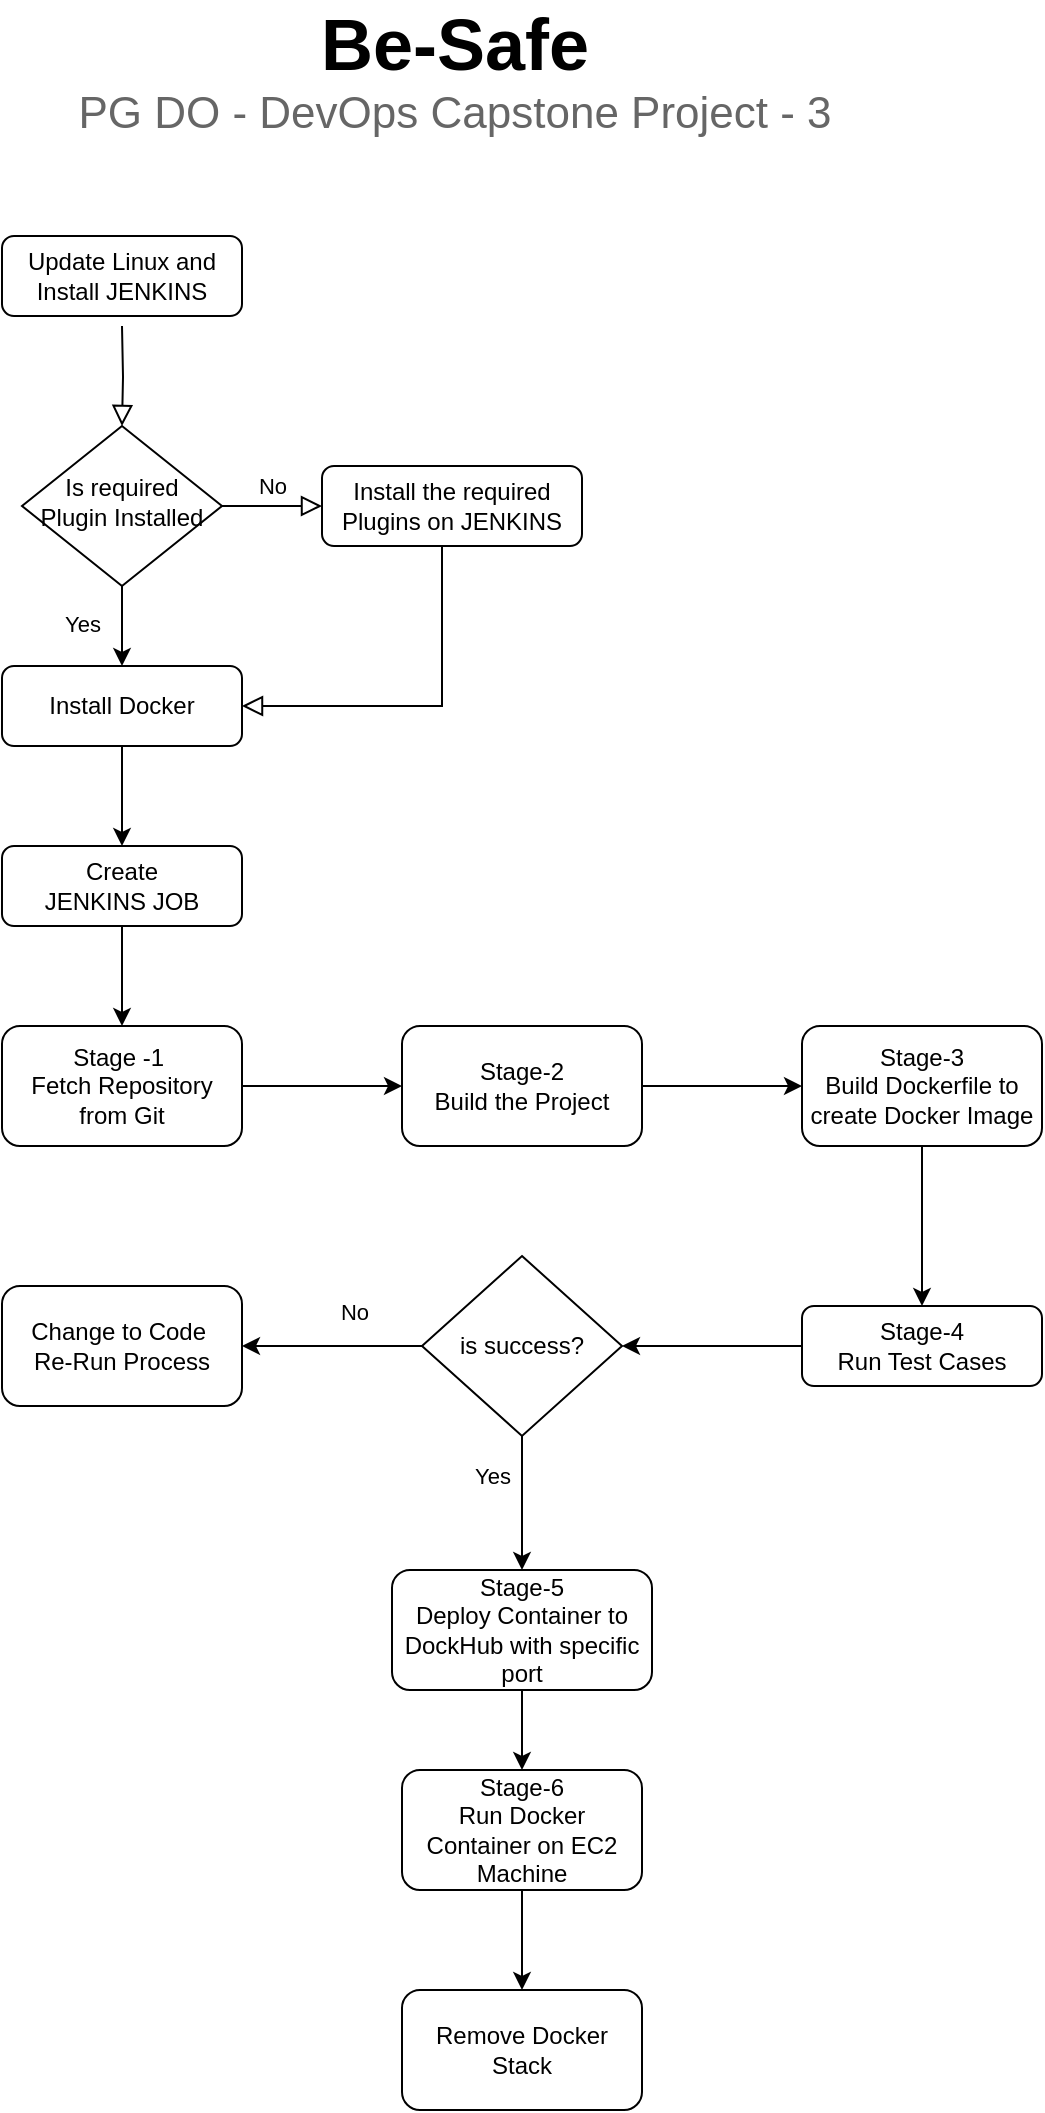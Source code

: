 <mxfile version="17.4.6" type="github">
  <diagram id="C5RBs43oDa-KdzZeNtuy" name="Page-1">
    <mxGraphModel dx="1298" dy="893" grid="1" gridSize="10" guides="1" tooltips="1" connect="1" arrows="1" fold="1" page="1" pageScale="1" pageWidth="827" pageHeight="1169" math="0" shadow="0">
      <root>
        <mxCell id="WIyWlLk6GJQsqaUBKTNV-0" />
        <mxCell id="WIyWlLk6GJQsqaUBKTNV-1" parent="WIyWlLk6GJQsqaUBKTNV-0" />
        <mxCell id="WIyWlLk6GJQsqaUBKTNV-2" value="" style="rounded=0;html=1;jettySize=auto;orthogonalLoop=1;fontSize=11;endArrow=block;endFill=0;endSize=8;strokeWidth=1;shadow=0;labelBackgroundColor=none;edgeStyle=orthogonalEdgeStyle;" parent="WIyWlLk6GJQsqaUBKTNV-1" target="WIyWlLk6GJQsqaUBKTNV-6" edge="1">
          <mxGeometry relative="1" as="geometry">
            <mxPoint x="224" y="208" as="sourcePoint" />
          </mxGeometry>
        </mxCell>
        <mxCell id="k4UAY15TrJow6UOpBrtI-6" value="Yes" style="edgeStyle=orthogonalEdgeStyle;rounded=0;orthogonalLoop=1;jettySize=auto;html=1;shadow=0;exitX=0.5;exitY=1;exitDx=0;exitDy=0;entryX=0.5;entryY=0;entryDx=0;entryDy=0;" edge="1" parent="WIyWlLk6GJQsqaUBKTNV-1" target="k4UAY15TrJow6UOpBrtI-5">
          <mxGeometry y="-20" relative="1" as="geometry">
            <mxPoint x="225" y="337" as="sourcePoint" />
            <mxPoint x="224" y="381" as="targetPoint" />
            <Array as="points">
              <mxPoint x="224" y="337" />
            </Array>
            <mxPoint as="offset" />
          </mxGeometry>
        </mxCell>
        <mxCell id="WIyWlLk6GJQsqaUBKTNV-3" value="Update Linux and Install JENKINS" style="rounded=1;whiteSpace=wrap;html=1;fontSize=12;glass=0;strokeWidth=1;shadow=0;" parent="WIyWlLk6GJQsqaUBKTNV-1" vertex="1">
          <mxGeometry x="164" y="163" width="120" height="40" as="geometry" />
        </mxCell>
        <mxCell id="WIyWlLk6GJQsqaUBKTNV-4" value="" style="rounded=0;html=1;jettySize=auto;orthogonalLoop=1;fontSize=11;endArrow=block;endFill=0;endSize=8;strokeWidth=1;shadow=0;labelBackgroundColor=none;edgeStyle=orthogonalEdgeStyle;entryX=1;entryY=0.5;entryDx=0;entryDy=0;exitX=0.5;exitY=1;exitDx=0;exitDy=0;" parent="WIyWlLk6GJQsqaUBKTNV-1" source="WIyWlLk6GJQsqaUBKTNV-7" target="k4UAY15TrJow6UOpBrtI-5" edge="1">
          <mxGeometry y="20" relative="1" as="geometry">
            <mxPoint as="offset" />
            <mxPoint x="284" y="398" as="targetPoint" />
            <Array as="points">
              <mxPoint x="384" y="398" />
            </Array>
          </mxGeometry>
        </mxCell>
        <mxCell id="WIyWlLk6GJQsqaUBKTNV-5" value="No" style="edgeStyle=orthogonalEdgeStyle;rounded=0;html=1;jettySize=auto;orthogonalLoop=1;fontSize=11;endArrow=block;endFill=0;endSize=8;strokeWidth=1;shadow=0;labelBackgroundColor=none;" parent="WIyWlLk6GJQsqaUBKTNV-1" source="WIyWlLk6GJQsqaUBKTNV-6" target="WIyWlLk6GJQsqaUBKTNV-7" edge="1">
          <mxGeometry y="10" relative="1" as="geometry">
            <mxPoint as="offset" />
          </mxGeometry>
        </mxCell>
        <mxCell id="WIyWlLk6GJQsqaUBKTNV-6" value="Is required Plugin Installed" style="rhombus;whiteSpace=wrap;html=1;shadow=0;fontFamily=Helvetica;fontSize=12;align=center;strokeWidth=1;spacing=6;spacingTop=-4;" parent="WIyWlLk6GJQsqaUBKTNV-1" vertex="1">
          <mxGeometry x="174" y="258" width="100" height="80" as="geometry" />
        </mxCell>
        <mxCell id="WIyWlLk6GJQsqaUBKTNV-7" value="Install the required Plugins on JENKINS" style="rounded=1;whiteSpace=wrap;html=1;fontSize=12;glass=0;strokeWidth=1;shadow=0;" parent="WIyWlLk6GJQsqaUBKTNV-1" vertex="1">
          <mxGeometry x="324" y="278" width="130" height="40" as="geometry" />
        </mxCell>
        <mxCell id="k4UAY15TrJow6UOpBrtI-4" value="" style="edgeStyle=orthogonalEdgeStyle;rounded=0;orthogonalLoop=1;jettySize=auto;html=1;shadow=0;" edge="1" parent="WIyWlLk6GJQsqaUBKTNV-1" source="WIyWlLk6GJQsqaUBKTNV-11" target="WIyWlLk6GJQsqaUBKTNV-12">
          <mxGeometry relative="1" as="geometry" />
        </mxCell>
        <mxCell id="WIyWlLk6GJQsqaUBKTNV-11" value="Create&lt;br&gt;JENKINS JOB" style="rounded=1;whiteSpace=wrap;html=1;fontSize=12;glass=0;strokeWidth=1;shadow=0;" parent="WIyWlLk6GJQsqaUBKTNV-1" vertex="1">
          <mxGeometry x="164" y="468" width="120" height="40" as="geometry" />
        </mxCell>
        <mxCell id="k4UAY15TrJow6UOpBrtI-12" value="" style="edgeStyle=orthogonalEdgeStyle;rounded=0;orthogonalLoop=1;jettySize=auto;html=1;shadow=0;" edge="1" parent="WIyWlLk6GJQsqaUBKTNV-1" source="WIyWlLk6GJQsqaUBKTNV-12" target="k4UAY15TrJow6UOpBrtI-11">
          <mxGeometry relative="1" as="geometry" />
        </mxCell>
        <mxCell id="WIyWlLk6GJQsqaUBKTNV-12" value="Stage -1&amp;nbsp;&lt;br&gt;Fetch Repository from Git" style="rounded=1;whiteSpace=wrap;html=1;fontSize=12;glass=0;strokeWidth=1;shadow=0;" parent="WIyWlLk6GJQsqaUBKTNV-1" vertex="1">
          <mxGeometry x="164" y="558" width="120" height="60" as="geometry" />
        </mxCell>
        <mxCell id="k4UAY15TrJow6UOpBrtI-10" value="" style="edgeStyle=orthogonalEdgeStyle;rounded=0;orthogonalLoop=1;jettySize=auto;html=1;shadow=0;" edge="1" parent="WIyWlLk6GJQsqaUBKTNV-1" source="k4UAY15TrJow6UOpBrtI-5" target="WIyWlLk6GJQsqaUBKTNV-11">
          <mxGeometry relative="1" as="geometry" />
        </mxCell>
        <mxCell id="k4UAY15TrJow6UOpBrtI-5" value="Install Docker" style="whiteSpace=wrap;html=1;rounded=1;glass=0;strokeWidth=1;shadow=0;" vertex="1" parent="WIyWlLk6GJQsqaUBKTNV-1">
          <mxGeometry x="164" y="378" width="120" height="40" as="geometry" />
        </mxCell>
        <mxCell id="k4UAY15TrJow6UOpBrtI-14" value="" style="edgeStyle=orthogonalEdgeStyle;rounded=0;orthogonalLoop=1;jettySize=auto;html=1;shadow=0;" edge="1" parent="WIyWlLk6GJQsqaUBKTNV-1" source="k4UAY15TrJow6UOpBrtI-11" target="k4UAY15TrJow6UOpBrtI-13">
          <mxGeometry relative="1" as="geometry" />
        </mxCell>
        <mxCell id="k4UAY15TrJow6UOpBrtI-11" value="Stage-2&lt;br&gt;Build the Project" style="whiteSpace=wrap;html=1;rounded=1;glass=0;strokeWidth=1;shadow=0;" vertex="1" parent="WIyWlLk6GJQsqaUBKTNV-1">
          <mxGeometry x="364" y="558" width="120" height="60" as="geometry" />
        </mxCell>
        <mxCell id="k4UAY15TrJow6UOpBrtI-28" value="" style="edgeStyle=orthogonalEdgeStyle;rounded=0;orthogonalLoop=1;jettySize=auto;html=1;shadow=0;" edge="1" parent="WIyWlLk6GJQsqaUBKTNV-1" source="k4UAY15TrJow6UOpBrtI-13" target="k4UAY15TrJow6UOpBrtI-27">
          <mxGeometry relative="1" as="geometry" />
        </mxCell>
        <mxCell id="k4UAY15TrJow6UOpBrtI-13" value="Stage-3&lt;br&gt;Build Dockerfile to create Docker Image" style="whiteSpace=wrap;html=1;rounded=1;glass=0;strokeWidth=1;shadow=0;" vertex="1" parent="WIyWlLk6GJQsqaUBKTNV-1">
          <mxGeometry x="564" y="558" width="120" height="60" as="geometry" />
        </mxCell>
        <mxCell id="k4UAY15TrJow6UOpBrtI-30" value="" style="edgeStyle=orthogonalEdgeStyle;rounded=0;orthogonalLoop=1;jettySize=auto;html=1;shadow=0;" edge="1" parent="WIyWlLk6GJQsqaUBKTNV-1" source="k4UAY15TrJow6UOpBrtI-27" target="k4UAY15TrJow6UOpBrtI-29">
          <mxGeometry relative="1" as="geometry" />
        </mxCell>
        <mxCell id="k4UAY15TrJow6UOpBrtI-27" value="Stage-4&lt;br&gt;Run Test Cases" style="whiteSpace=wrap;html=1;rounded=1;glass=0;strokeWidth=1;shadow=0;" vertex="1" parent="WIyWlLk6GJQsqaUBKTNV-1">
          <mxGeometry x="564" y="698" width="120" height="40" as="geometry" />
        </mxCell>
        <mxCell id="k4UAY15TrJow6UOpBrtI-32" value="" style="edgeStyle=orthogonalEdgeStyle;rounded=0;orthogonalLoop=1;jettySize=auto;html=1;shadow=0;" edge="1" parent="WIyWlLk6GJQsqaUBKTNV-1" source="k4UAY15TrJow6UOpBrtI-29" target="k4UAY15TrJow6UOpBrtI-31">
          <mxGeometry relative="1" as="geometry" />
        </mxCell>
        <mxCell id="k4UAY15TrJow6UOpBrtI-33" value="No" style="edgeLabel;html=1;align=center;verticalAlign=middle;resizable=0;points=[];" vertex="1" connectable="0" parent="k4UAY15TrJow6UOpBrtI-32">
          <mxGeometry x="-0.229" y="-1" relative="1" as="geometry">
            <mxPoint y="-16" as="offset" />
          </mxGeometry>
        </mxCell>
        <mxCell id="k4UAY15TrJow6UOpBrtI-35" value="" style="edgeStyle=orthogonalEdgeStyle;rounded=0;orthogonalLoop=1;jettySize=auto;html=1;shadow=0;" edge="1" parent="WIyWlLk6GJQsqaUBKTNV-1" source="k4UAY15TrJow6UOpBrtI-29" target="k4UAY15TrJow6UOpBrtI-34">
          <mxGeometry relative="1" as="geometry" />
        </mxCell>
        <mxCell id="k4UAY15TrJow6UOpBrtI-36" value="Yes" style="edgeLabel;html=1;align=center;verticalAlign=middle;resizable=0;points=[];" vertex="1" connectable="0" parent="k4UAY15TrJow6UOpBrtI-35">
          <mxGeometry x="-0.567" y="-1" relative="1" as="geometry">
            <mxPoint x="-14" y="5" as="offset" />
          </mxGeometry>
        </mxCell>
        <mxCell id="k4UAY15TrJow6UOpBrtI-29" value="is success?" style="rhombus;whiteSpace=wrap;html=1;rounded=0;glass=0;strokeWidth=1;shadow=0;" vertex="1" parent="WIyWlLk6GJQsqaUBKTNV-1">
          <mxGeometry x="374" y="673" width="100" height="90" as="geometry" />
        </mxCell>
        <mxCell id="k4UAY15TrJow6UOpBrtI-31" value="Change to Code&amp;nbsp;&lt;br&gt;Re-Run Process" style="whiteSpace=wrap;html=1;rounded=1;glass=0;strokeWidth=1;shadow=0;" vertex="1" parent="WIyWlLk6GJQsqaUBKTNV-1">
          <mxGeometry x="164" y="688" width="120" height="60" as="geometry" />
        </mxCell>
        <mxCell id="k4UAY15TrJow6UOpBrtI-38" value="" style="edgeStyle=orthogonalEdgeStyle;rounded=0;orthogonalLoop=1;jettySize=auto;html=1;shadow=0;" edge="1" parent="WIyWlLk6GJQsqaUBKTNV-1" source="k4UAY15TrJow6UOpBrtI-34" target="k4UAY15TrJow6UOpBrtI-37">
          <mxGeometry relative="1" as="geometry" />
        </mxCell>
        <mxCell id="k4UAY15TrJow6UOpBrtI-34" value="Stage-5&lt;br&gt;Deploy Container to DockHub with specific port" style="whiteSpace=wrap;html=1;rounded=1;glass=0;strokeWidth=1;shadow=0;" vertex="1" parent="WIyWlLk6GJQsqaUBKTNV-1">
          <mxGeometry x="359" y="830" width="130" height="60" as="geometry" />
        </mxCell>
        <mxCell id="k4UAY15TrJow6UOpBrtI-43" value="" style="edgeStyle=orthogonalEdgeStyle;rounded=0;orthogonalLoop=1;jettySize=auto;html=1;shadow=0;fontSize=22;fontColor=#666666;" edge="1" parent="WIyWlLk6GJQsqaUBKTNV-1" source="k4UAY15TrJow6UOpBrtI-37" target="k4UAY15TrJow6UOpBrtI-42">
          <mxGeometry relative="1" as="geometry" />
        </mxCell>
        <mxCell id="k4UAY15TrJow6UOpBrtI-37" value="Stage-6&lt;br&gt;Run Docker Container on EC2 Machine" style="whiteSpace=wrap;html=1;rounded=1;glass=0;strokeWidth=1;shadow=0;" vertex="1" parent="WIyWlLk6GJQsqaUBKTNV-1">
          <mxGeometry x="364" y="930" width="120" height="60" as="geometry" />
        </mxCell>
        <mxCell id="k4UAY15TrJow6UOpBrtI-41" value="&lt;b style=&quot;font-size: 36px&quot;&gt;Be-Safe&lt;br&gt;&lt;/b&gt;&lt;font style=&quot;font-size: 22px&quot; color=&quot;#666666&quot;&gt;PG DO - DevOps Capstone Project - 3&lt;/font&gt;" style="text;html=1;align=center;verticalAlign=middle;resizable=0;points=[];autosize=1;strokeColor=none;fillColor=none;" vertex="1" parent="WIyWlLk6GJQsqaUBKTNV-1">
          <mxGeometry x="195" y="60" width="390" height="40" as="geometry" />
        </mxCell>
        <mxCell id="k4UAY15TrJow6UOpBrtI-42" value="Remove Docker Stack" style="whiteSpace=wrap;html=1;rounded=1;glass=0;strokeWidth=1;shadow=0;" vertex="1" parent="WIyWlLk6GJQsqaUBKTNV-1">
          <mxGeometry x="364" y="1040" width="120" height="60" as="geometry" />
        </mxCell>
      </root>
    </mxGraphModel>
  </diagram>
</mxfile>
